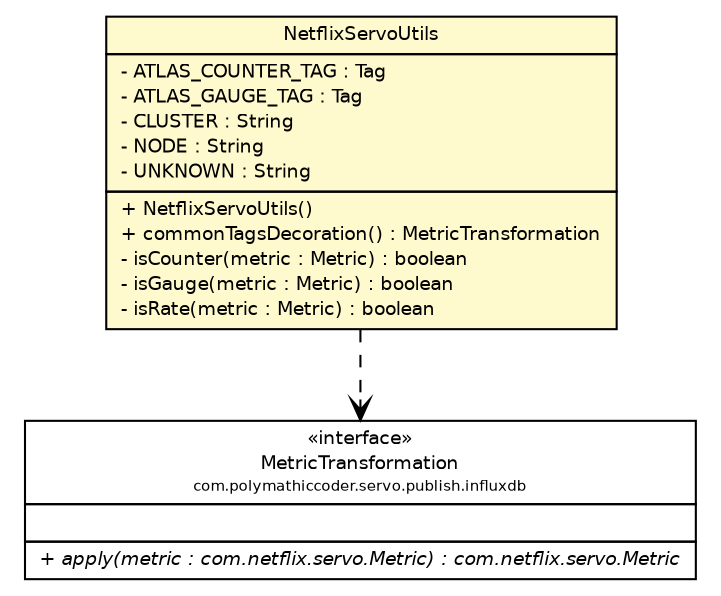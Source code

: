 #!/usr/local/bin/dot
#
# Class diagram 
# Generated by UMLGraph version R5_6-24-gf6e263 (http://www.umlgraph.org/)
#

digraph G {
	edge [fontname="Helvetica",fontsize=10,labelfontname="Helvetica",labelfontsize=10];
	node [fontname="Helvetica",fontsize=10,shape=plaintext];
	nodesep=0.25;
	ranksep=0.5;
	// com.polymathiccoder.servo.publish.influxdb.MetricTransformation
	c369 [label=<<table title="com.polymathiccoder.servo.publish.influxdb.MetricTransformation" border="0" cellborder="1" cellspacing="0" cellpadding="2" port="p" href="../MetricTransformation.html">
		<tr><td><table border="0" cellspacing="0" cellpadding="1">
<tr><td align="center" balign="center"> &#171;interface&#187; </td></tr>
<tr><td align="center" balign="center"> MetricTransformation </td></tr>
<tr><td align="center" balign="center"><font point-size="7.0"> com.polymathiccoder.servo.publish.influxdb </font></td></tr>
		</table></td></tr>
		<tr><td><table border="0" cellspacing="0" cellpadding="1">
<tr><td align="left" balign="left">  </td></tr>
		</table></td></tr>
		<tr><td><table border="0" cellspacing="0" cellpadding="1">
<tr><td align="left" balign="left"><font face="Helvetica-Oblique" point-size="9.0"> + apply(metric : com.netflix.servo.Metric) : com.netflix.servo.Metric </font></td></tr>
		</table></td></tr>
		</table>>, URL="../MetricTransformation.html", fontname="Helvetica", fontcolor="black", fontsize=9.0];
	// com.polymathiccoder.servo.publish.influxdb.util.NetflixServoUtils
	c385 [label=<<table title="com.polymathiccoder.servo.publish.influxdb.util.NetflixServoUtils" border="0" cellborder="1" cellspacing="0" cellpadding="2" port="p" bgcolor="lemonChiffon" href="./NetflixServoUtils.html">
		<tr><td><table border="0" cellspacing="0" cellpadding="1">
<tr><td align="center" balign="center"> NetflixServoUtils </td></tr>
		</table></td></tr>
		<tr><td><table border="0" cellspacing="0" cellpadding="1">
<tr><td align="left" balign="left"> - ATLAS_COUNTER_TAG : Tag </td></tr>
<tr><td align="left" balign="left"> - ATLAS_GAUGE_TAG : Tag </td></tr>
<tr><td align="left" balign="left"> - CLUSTER : String </td></tr>
<tr><td align="left" balign="left"> - NODE : String </td></tr>
<tr><td align="left" balign="left"> - UNKNOWN : String </td></tr>
		</table></td></tr>
		<tr><td><table border="0" cellspacing="0" cellpadding="1">
<tr><td align="left" balign="left"> + NetflixServoUtils() </td></tr>
<tr><td align="left" balign="left"> + commonTagsDecoration() : MetricTransformation </td></tr>
<tr><td align="left" balign="left"> - isCounter(metric : Metric) : boolean </td></tr>
<tr><td align="left" balign="left"> - isGauge(metric : Metric) : boolean </td></tr>
<tr><td align="left" balign="left"> - isRate(metric : Metric) : boolean </td></tr>
		</table></td></tr>
		</table>>, URL="./NetflixServoUtils.html", fontname="Helvetica", fontcolor="black", fontsize=9.0];
	// com.polymathiccoder.servo.publish.influxdb.util.NetflixServoUtils DEPEND com.polymathiccoder.servo.publish.influxdb.MetricTransformation
	c385:p -> c369:p [taillabel="", label="", headlabel="", fontname="Helvetica", fontcolor="black", fontsize=10.0, color="black", arrowhead=open, style=dashed];
}

